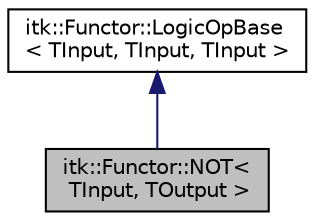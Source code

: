digraph "itk::Functor::NOT&lt; TInput, TOutput &gt;"
{
 // LATEX_PDF_SIZE
  edge [fontname="Helvetica",fontsize="10",labelfontname="Helvetica",labelfontsize="10"];
  node [fontname="Helvetica",fontsize="10",shape=record];
  Node1 [label="itk::Functor::NOT\<\l TInput, TOutput \>",height=0.2,width=0.4,color="black", fillcolor="grey75", style="filled", fontcolor="black",tooltip="Unary logical NOT functor."];
  Node2 -> Node1 [dir="back",color="midnightblue",fontsize="10",style="solid",fontname="Helvetica"];
  Node2 [label="itk::Functor::LogicOpBase\l\< TInput, TInput, TInput \>",height=0.2,width=0.4,color="black", fillcolor="white", style="filled",URL="$classitk_1_1Functor_1_1LogicOpBase.html",tooltip=" "];
}
